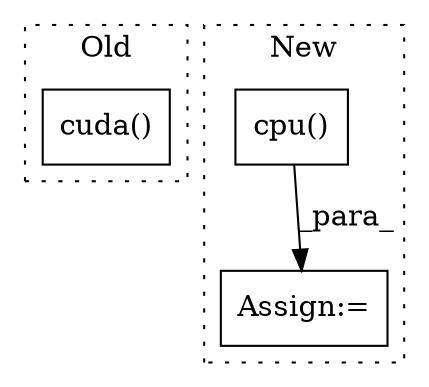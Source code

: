 digraph G {
subgraph cluster0 {
1 [label="cuda()" a="75" s="6312" l="13" shape="box"];
label = "Old";
style="dotted";
}
subgraph cluster1 {
2 [label="cpu()" a="75" s="7111" l="35" shape="box"];
3 [label="Assign:=" a="68" s="7108" l="3" shape="box"];
label = "New";
style="dotted";
}
2 -> 3 [label="_para_"];
}